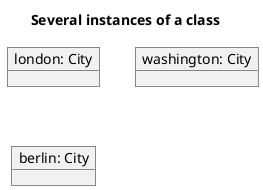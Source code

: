 @startuml

title Several instances of a class
object "london: City" as london
object "washington: City" as washington
object "berlin: City" as berlin

@enduml
